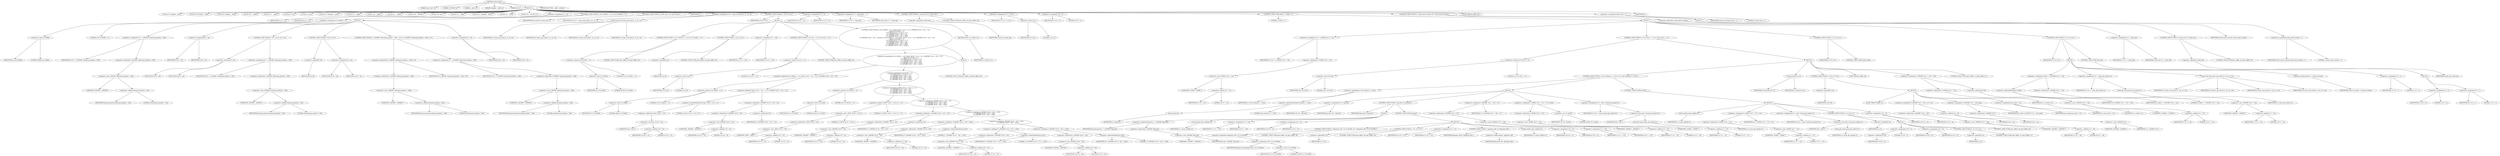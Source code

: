 digraph cache_insert {  
"1000118" [label = "(METHOD,cache_insert)" ]
"1000119" [label = "(PARAM,const char *a1)" ]
"1000120" [label = "(PARAM,_DWORD *a2)" ]
"1000121" [label = "(PARAM,__int64 a3)" ]
"1000122" [label = "(PARAM,unsigned __int64 a4)" ]
"1000123" [label = "(PARAM,int a5)" ]
"1000124" [label = "(BLOCK,,)" ]
"1000125" [label = "(LOCAL,v5: unsigned __int16)" ]
"1000126" [label = "(LOCAL,v8: unsigned __int64)" ]
"1000127" [label = "(LOCAL,v9: unsigned __int64)" ]
"1000128" [label = "(LOCAL,v10: __int64)" ]
"1000129" [label = "(LOCAL,v11: __int64)" ]
"1000130" [label = "(LOCAL,v12: int)" ]
"1000131" [label = "(LOCAL,v13: int)" ]
"1000132" [label = "(LOCAL,v14: unsigned __int16)" ]
"1000133" [label = "(LOCAL,v15: __int64)" ]
"1000134" [label = "(LOCAL,v16: __int64)" ]
"1000135" [label = "(LOCAL,v17: __int64)" ]
"1000136" [label = "(LOCAL,v18: _OWORD *)" ]
"1000137" [label = "(LOCAL,v19: char *)" ]
"1000138" [label = "(LOCAL,v21: __int64)" ]
"1000139" [label = "(LOCAL,v22: unsigned __int16)" ]
"1000140" [label = "(LOCAL,v23: __int64)" ]
"1000141" [label = "(LOCAL,v24: __int128 [ 4 ])" ]
"1000142" [label = "(<operator>.assignment,v5 = a5)" ]
"1000143" [label = "(IDENTIFIER,v5,v5 = a5)" ]
"1000144" [label = "(IDENTIFIER,a5,v5 = a5)" ]
"1000145" [label = "(CONTROL_STRUCTURE,if ( (a5 & 0x980) != 0 ),if ( (a5 & 0x980) != 0 ))" ]
"1000146" [label = "(<operator>.notEquals,(a5 & 0x980) != 0)" ]
"1000147" [label = "(<operator>.and,a5 & 0x980)" ]
"1000148" [label = "(IDENTIFIER,a5,a5 & 0x980)" ]
"1000149" [label = "(LITERAL,0x980,a5 & 0x980)" ]
"1000150" [label = "(LITERAL,0,(a5 & 0x980) != 0)" ]
"1000151" [label = "(BLOCK,,)" ]
"1000152" [label = "(<operator>.assignment,v8 = *(_QWORD *)(dnsmasq_daemon + 456))" ]
"1000153" [label = "(IDENTIFIER,v8,v8 = *(_QWORD *)(dnsmasq_daemon + 456))" ]
"1000154" [label = "(<operator>.indirection,*(_QWORD *)(dnsmasq_daemon + 456))" ]
"1000155" [label = "(<operator>.cast,(_QWORD *)(dnsmasq_daemon + 456))" ]
"1000156" [label = "(UNKNOWN,_QWORD *,_QWORD *)" ]
"1000157" [label = "(<operator>.addition,dnsmasq_daemon + 456)" ]
"1000158" [label = "(IDENTIFIER,dnsmasq_daemon,dnsmasq_daemon + 456)" ]
"1000159" [label = "(LITERAL,456,dnsmasq_daemon + 456)" ]
"1000160" [label = "(<operator>.assignment,v9 = a4)" ]
"1000161" [label = "(IDENTIFIER,v9,v9 = a4)" ]
"1000162" [label = "(IDENTIFIER,a4,v9 = a4)" ]
"1000163" [label = "(CONTROL_STRUCTURE,if ( v8 < a4 ),if ( v8 < a4 ))" ]
"1000164" [label = "(<operator>.lessThan,v8 < a4)" ]
"1000165" [label = "(IDENTIFIER,v8,v8 < a4)" ]
"1000166" [label = "(IDENTIFIER,a4,v8 < a4)" ]
"1000167" [label = "(<operator>.assignment,v9 = *(_QWORD *)(dnsmasq_daemon + 456))" ]
"1000168" [label = "(IDENTIFIER,v9,v9 = *(_QWORD *)(dnsmasq_daemon + 456))" ]
"1000169" [label = "(<operator>.indirection,*(_QWORD *)(dnsmasq_daemon + 456))" ]
"1000170" [label = "(<operator>.cast,(_QWORD *)(dnsmasq_daemon + 456))" ]
"1000171" [label = "(UNKNOWN,_QWORD *,_QWORD *)" ]
"1000172" [label = "(<operator>.addition,dnsmasq_daemon + 456)" ]
"1000173" [label = "(IDENTIFIER,dnsmasq_daemon,dnsmasq_daemon + 456)" ]
"1000174" [label = "(LITERAL,456,dnsmasq_daemon + 456)" ]
"1000175" [label = "(CONTROL_STRUCTURE,if ( !v8 ),if ( !v8 ))" ]
"1000176" [label = "(<operator>.logicalNot,!v8)" ]
"1000177" [label = "(IDENTIFIER,v8,!v8)" ]
"1000178" [label = "(<operator>.assignment,v9 = a4)" ]
"1000179" [label = "(IDENTIFIER,v9,v9 = a4)" ]
"1000180" [label = "(IDENTIFIER,a4,v9 = a4)" ]
"1000181" [label = "(CONTROL_STRUCTURE,if ( *(_QWORD *)(dnsmasq_daemon + 448) > v9 ),if ( *(_QWORD *)(dnsmasq_daemon + 448) > v9 ))" ]
"1000182" [label = "(<operator>.greaterThan,*(_QWORD *)(dnsmasq_daemon + 448) > v9)" ]
"1000183" [label = "(<operator>.indirection,*(_QWORD *)(dnsmasq_daemon + 448))" ]
"1000184" [label = "(<operator>.cast,(_QWORD *)(dnsmasq_daemon + 448))" ]
"1000185" [label = "(UNKNOWN,_QWORD *,_QWORD *)" ]
"1000186" [label = "(<operator>.addition,dnsmasq_daemon + 448)" ]
"1000187" [label = "(IDENTIFIER,dnsmasq_daemon,dnsmasq_daemon + 448)" ]
"1000188" [label = "(LITERAL,448,dnsmasq_daemon + 448)" ]
"1000189" [label = "(IDENTIFIER,v9,*(_QWORD *)(dnsmasq_daemon + 448) > v9)" ]
"1000190" [label = "(<operator>.assignment,v9 = *(_QWORD *)(dnsmasq_daemon + 448))" ]
"1000191" [label = "(IDENTIFIER,v9,v9 = *(_QWORD *)(dnsmasq_daemon + 448))" ]
"1000192" [label = "(<operator>.indirection,*(_QWORD *)(dnsmasq_daemon + 448))" ]
"1000193" [label = "(<operator>.cast,(_QWORD *)(dnsmasq_daemon + 448))" ]
"1000194" [label = "(UNKNOWN,_QWORD *,_QWORD *)" ]
"1000195" [label = "(<operator>.addition,dnsmasq_daemon + 448)" ]
"1000196" [label = "(IDENTIFIER,dnsmasq_daemon,dnsmasq_daemon + 448)" ]
"1000197" [label = "(LITERAL,448,dnsmasq_daemon + 448)" ]
"1000198" [label = "(<operator>.assignment,a4 = v9)" ]
"1000199" [label = "(IDENTIFIER,a4,a4 = v9)" ]
"1000200" [label = "(IDENTIFIER,v9,a4 = v9)" ]
"1000201" [label = "(CONTROL_STRUCTURE,if ( insert_error ),if ( insert_error ))" ]
"1000202" [label = "(IDENTIFIER,insert_error,if ( insert_error ))" ]
"1000203" [label = "(IDENTIFIER,L,)" ]
"1000204" [label = "(<operator>.assignment,v10 = cache_scan_free(a1, a2, a3, v5))" ]
"1000205" [label = "(IDENTIFIER,v10,v10 = cache_scan_free(a1, a2, a3, v5))" ]
"1000206" [label = "(cache_scan_free,cache_scan_free(a1, a2, a3, v5))" ]
"1000207" [label = "(IDENTIFIER,a1,cache_scan_free(a1, a2, a3, v5))" ]
"1000208" [label = "(IDENTIFIER,a2,cache_scan_free(a1, a2, a3, v5))" ]
"1000209" [label = "(IDENTIFIER,a3,cache_scan_free(a1, a2, a3, v5))" ]
"1000210" [label = "(IDENTIFIER,v5,cache_scan_free(a1, a2, a3, v5))" ]
"1000211" [label = "(CONTROL_STRUCTURE,if ( v10 ),if ( v10 ))" ]
"1000212" [label = "(IDENTIFIER,v10,if ( v10 ))" ]
"1000213" [label = "(BLOCK,,)" ]
"1000214" [label = "(CONTROL_STRUCTURE,if ( (v5 & 0x180) == 0 ),if ( (v5 & 0x180) == 0 ))" ]
"1000215" [label = "(<operator>.equals,(v5 & 0x180) == 0)" ]
"1000216" [label = "(<operator>.and,v5 & 0x180)" ]
"1000217" [label = "(IDENTIFIER,v5,v5 & 0x180)" ]
"1000218" [label = "(LITERAL,0x180,v5 & 0x180)" ]
"1000219" [label = "(LITERAL,0,(v5 & 0x180) == 0)" ]
"1000220" [label = "(CONTROL_STRUCTURE,goto LABEL_40;,goto LABEL_40;)" ]
"1000221" [label = "(CONTROL_STRUCTURE,if ( !a2 ),if ( !a2 ))" ]
"1000222" [label = "(<operator>.logicalNot,!a2)" ]
"1000223" [label = "(IDENTIFIER,a2,!a2)" ]
"1000224" [label = "(CONTROL_STRUCTURE,goto LABEL_40;,goto LABEL_40;)" ]
"1000225" [label = "(<operator>.assignment,v11 = v10)" ]
"1000226" [label = "(IDENTIFIER,v11,v11 = v10)" ]
"1000227" [label = "(IDENTIFIER,v10,v11 = v10)" ]
"1000228" [label = "(CONTROL_STRUCTURE,if ( (v5 & 8) == 0 ),if ( (v5 & 8) == 0 ))" ]
"1000229" [label = "(<operator>.equals,(v5 & 8) == 0)" ]
"1000230" [label = "(<operator>.and,v5 & 8)" ]
"1000231" [label = "(IDENTIFIER,v5,v5 & 8)" ]
"1000232" [label = "(LITERAL,8,v5 & 8)" ]
"1000233" [label = "(LITERAL,0,(v5 & 8) == 0)" ]
"1000234" [label = "(CONTROL_STRUCTURE,goto LABEL_40;,goto LABEL_40;)" ]
"1000235" [label = "(CONTROL_STRUCTURE,if ( ((v5 & 0x80u) == 0 || *(char *)(v10 + 52) >= 0 || *(_DWORD *)(v10 + 24) != *a2)\n      && ((v5 & 0x100) == 0\n       || (*(_BYTE *)(v10 + 53) & 1) == 0\n       || *(_DWORD *)(v10 + 24) != *a2\n       || *(_DWORD *)(v10 + 28) != a2[1]\n       || *(_DWORD *)(v10 + 32) != a2[2]\n       || *(_DWORD *)(v10 + 36) != a2[3]) ),if ( ((v5 & 0x80u) == 0 || *(char *)(v10 + 52) >= 0 || *(_DWORD *)(v10 + 24) != *a2)\n      && ((v5 & 0x100) == 0\n       || (*(_BYTE *)(v10 + 53) & 1) == 0\n       || *(_DWORD *)(v10 + 24) != *a2\n       || *(_DWORD *)(v10 + 28) != a2[1]\n       || *(_DWORD *)(v10 + 32) != a2[2]\n       || *(_DWORD *)(v10 + 36) != a2[3]) ))" ]
"1000236" [label = "(<operator>.logicalAnd,((v5 & 0x80u) == 0 || *(char *)(v10 + 52) >= 0 || *(_DWORD *)(v10 + 24) != *a2)\n      && ((v5 & 0x100) == 0\n       || (*(_BYTE *)(v10 + 53) & 1) == 0\n       || *(_DWORD *)(v10 + 24) != *a2\n       || *(_DWORD *)(v10 + 28) != a2[1]\n       || *(_DWORD *)(v10 + 32) != a2[2]\n       || *(_DWORD *)(v10 + 36) != a2[3]))" ]
"1000237" [label = "(<operator>.logicalOr,(v5 & 0x80u) == 0 || *(char *)(v10 + 52) >= 0 || *(_DWORD *)(v10 + 24) != *a2)" ]
"1000238" [label = "(<operator>.equals,(v5 & 0x80u) == 0)" ]
"1000239" [label = "(<operator>.and,v5 & 0x80u)" ]
"1000240" [label = "(IDENTIFIER,v5,v5 & 0x80u)" ]
"1000241" [label = "(LITERAL,0x80u,v5 & 0x80u)" ]
"1000242" [label = "(LITERAL,0,(v5 & 0x80u) == 0)" ]
"1000243" [label = "(<operator>.logicalOr,*(char *)(v10 + 52) >= 0 || *(_DWORD *)(v10 + 24) != *a2)" ]
"1000244" [label = "(<operator>.greaterEqualsThan,*(char *)(v10 + 52) >= 0)" ]
"1000245" [label = "(<operator>.indirection,*(char *)(v10 + 52))" ]
"1000246" [label = "(<operator>.cast,(char *)(v10 + 52))" ]
"1000247" [label = "(UNKNOWN,char *,char *)" ]
"1000248" [label = "(<operator>.addition,v10 + 52)" ]
"1000249" [label = "(IDENTIFIER,v10,v10 + 52)" ]
"1000250" [label = "(LITERAL,52,v10 + 52)" ]
"1000251" [label = "(LITERAL,0,*(char *)(v10 + 52) >= 0)" ]
"1000252" [label = "(<operator>.notEquals,*(_DWORD *)(v10 + 24) != *a2)" ]
"1000253" [label = "(<operator>.indirection,*(_DWORD *)(v10 + 24))" ]
"1000254" [label = "(<operator>.cast,(_DWORD *)(v10 + 24))" ]
"1000255" [label = "(UNKNOWN,_DWORD *,_DWORD *)" ]
"1000256" [label = "(<operator>.addition,v10 + 24)" ]
"1000257" [label = "(IDENTIFIER,v10,v10 + 24)" ]
"1000258" [label = "(LITERAL,24,v10 + 24)" ]
"1000259" [label = "(<operator>.indirection,*a2)" ]
"1000260" [label = "(IDENTIFIER,a2,*(_DWORD *)(v10 + 24) != *a2)" ]
"1000261" [label = "(<operator>.logicalOr,(v5 & 0x100) == 0\n       || (*(_BYTE *)(v10 + 53) & 1) == 0\n       || *(_DWORD *)(v10 + 24) != *a2\n       || *(_DWORD *)(v10 + 28) != a2[1]\n       || *(_DWORD *)(v10 + 32) != a2[2]\n       || *(_DWORD *)(v10 + 36) != a2[3])" ]
"1000262" [label = "(<operator>.equals,(v5 & 0x100) == 0)" ]
"1000263" [label = "(<operator>.and,v5 & 0x100)" ]
"1000264" [label = "(IDENTIFIER,v5,v5 & 0x100)" ]
"1000265" [label = "(LITERAL,0x100,v5 & 0x100)" ]
"1000266" [label = "(LITERAL,0,(v5 & 0x100) == 0)" ]
"1000267" [label = "(<operator>.logicalOr,(*(_BYTE *)(v10 + 53) & 1) == 0\n       || *(_DWORD *)(v10 + 24) != *a2\n       || *(_DWORD *)(v10 + 28) != a2[1]\n       || *(_DWORD *)(v10 + 32) != a2[2]\n       || *(_DWORD *)(v10 + 36) != a2[3])" ]
"1000268" [label = "(<operator>.equals,(*(_BYTE *)(v10 + 53) & 1) == 0)" ]
"1000269" [label = "(<operator>.and,*(_BYTE *)(v10 + 53) & 1)" ]
"1000270" [label = "(<operator>.indirection,*(_BYTE *)(v10 + 53))" ]
"1000271" [label = "(<operator>.cast,(_BYTE *)(v10 + 53))" ]
"1000272" [label = "(UNKNOWN,_BYTE *,_BYTE *)" ]
"1000273" [label = "(<operator>.addition,v10 + 53)" ]
"1000274" [label = "(IDENTIFIER,v10,v10 + 53)" ]
"1000275" [label = "(LITERAL,53,v10 + 53)" ]
"1000276" [label = "(LITERAL,1,*(_BYTE *)(v10 + 53) & 1)" ]
"1000277" [label = "(LITERAL,0,(*(_BYTE *)(v10 + 53) & 1) == 0)" ]
"1000278" [label = "(<operator>.logicalOr,*(_DWORD *)(v10 + 24) != *a2\n       || *(_DWORD *)(v10 + 28) != a2[1]\n       || *(_DWORD *)(v10 + 32) != a2[2]\n       || *(_DWORD *)(v10 + 36) != a2[3])" ]
"1000279" [label = "(<operator>.notEquals,*(_DWORD *)(v10 + 24) != *a2)" ]
"1000280" [label = "(<operator>.indirection,*(_DWORD *)(v10 + 24))" ]
"1000281" [label = "(<operator>.cast,(_DWORD *)(v10 + 24))" ]
"1000282" [label = "(UNKNOWN,_DWORD *,_DWORD *)" ]
"1000283" [label = "(<operator>.addition,v10 + 24)" ]
"1000284" [label = "(IDENTIFIER,v10,v10 + 24)" ]
"1000285" [label = "(LITERAL,24,v10 + 24)" ]
"1000286" [label = "(<operator>.indirection,*a2)" ]
"1000287" [label = "(IDENTIFIER,a2,*(_DWORD *)(v10 + 24) != *a2)" ]
"1000288" [label = "(<operator>.logicalOr,*(_DWORD *)(v10 + 28) != a2[1]\n       || *(_DWORD *)(v10 + 32) != a2[2]\n       || *(_DWORD *)(v10 + 36) != a2[3])" ]
"1000289" [label = "(<operator>.notEquals,*(_DWORD *)(v10 + 28) != a2[1])" ]
"1000290" [label = "(<operator>.indirection,*(_DWORD *)(v10 + 28))" ]
"1000291" [label = "(<operator>.cast,(_DWORD *)(v10 + 28))" ]
"1000292" [label = "(UNKNOWN,_DWORD *,_DWORD *)" ]
"1000293" [label = "(<operator>.addition,v10 + 28)" ]
"1000294" [label = "(IDENTIFIER,v10,v10 + 28)" ]
"1000295" [label = "(LITERAL,28,v10 + 28)" ]
"1000296" [label = "(<operator>.indirectIndexAccess,a2[1])" ]
"1000297" [label = "(IDENTIFIER,a2,*(_DWORD *)(v10 + 28) != a2[1])" ]
"1000298" [label = "(LITERAL,1,*(_DWORD *)(v10 + 28) != a2[1])" ]
"1000299" [label = "(<operator>.logicalOr,*(_DWORD *)(v10 + 32) != a2[2]\n       || *(_DWORD *)(v10 + 36) != a2[3])" ]
"1000300" [label = "(<operator>.notEquals,*(_DWORD *)(v10 + 32) != a2[2])" ]
"1000301" [label = "(<operator>.indirection,*(_DWORD *)(v10 + 32))" ]
"1000302" [label = "(<operator>.cast,(_DWORD *)(v10 + 32))" ]
"1000303" [label = "(UNKNOWN,_DWORD *,_DWORD *)" ]
"1000304" [label = "(<operator>.addition,v10 + 32)" ]
"1000305" [label = "(IDENTIFIER,v10,v10 + 32)" ]
"1000306" [label = "(LITERAL,32,v10 + 32)" ]
"1000307" [label = "(<operator>.indirectIndexAccess,a2[2])" ]
"1000308" [label = "(IDENTIFIER,a2,*(_DWORD *)(v10 + 32) != a2[2])" ]
"1000309" [label = "(LITERAL,2,*(_DWORD *)(v10 + 32) != a2[2])" ]
"1000310" [label = "(<operator>.notEquals,*(_DWORD *)(v10 + 36) != a2[3])" ]
"1000311" [label = "(<operator>.indirection,*(_DWORD *)(v10 + 36))" ]
"1000312" [label = "(<operator>.cast,(_DWORD *)(v10 + 36))" ]
"1000313" [label = "(UNKNOWN,_DWORD *,_DWORD *)" ]
"1000314" [label = "(<operator>.addition,v10 + 36)" ]
"1000315" [label = "(IDENTIFIER,v10,v10 + 36)" ]
"1000316" [label = "(LITERAL,36,v10 + 36)" ]
"1000317" [label = "(<operator>.indirectIndexAccess,a2[3])" ]
"1000318" [label = "(IDENTIFIER,a2,*(_DWORD *)(v10 + 36) != a2[3])" ]
"1000319" [label = "(LITERAL,3,*(_DWORD *)(v10 + 36) != a2[3])" ]
"1000320" [label = "(BLOCK,,)" ]
"1000321" [label = "(CONTROL_STRUCTURE,goto LABEL_40;,goto LABEL_40;)" ]
"1000322" [label = "(RETURN,return v11;,return v11;)" ]
"1000323" [label = "(IDENTIFIER,v11,return v11;)" ]
"1000324" [label = "(<operator>.assignment,v22 = v5)" ]
"1000325" [label = "(IDENTIFIER,v22,v22 = v5)" ]
"1000326" [label = "(IDENTIFIER,v5,v22 = v5)" ]
"1000327" [label = "(<operator>.assignment,v11 = cache_tail)" ]
"1000328" [label = "(IDENTIFIER,v11,v11 = cache_tail)" ]
"1000329" [label = "(IDENTIFIER,cache_tail,v11 = cache_tail)" ]
"1000330" [label = "(CONTROL_STRUCTURE,if ( !cache_tail ),if ( !cache_tail ))" ]
"1000331" [label = "(<operator>.logicalNot,!cache_tail)" ]
"1000332" [label = "(IDENTIFIER,cache_tail,!cache_tail)" ]
"1000333" [label = "(CONTROL_STRUCTURE,goto LABEL_40;,goto LABEL_40;)" ]
"1000334" [label = "(<operator>.assignment,v12 = v5 & 4)" ]
"1000335" [label = "(IDENTIFIER,v12,v12 = v5 & 4)" ]
"1000336" [label = "(<operator>.and,v5 & 4)" ]
"1000337" [label = "(IDENTIFIER,v5,v5 & 4)" ]
"1000338" [label = "(LITERAL,4,v5 & 4)" ]
"1000339" [label = "(<operator>.assignment,v13 = 0)" ]
"1000340" [label = "(IDENTIFIER,v13,v13 = 0)" ]
"1000341" [label = "(LITERAL,0,v13 = 0)" ]
"1000342" [label = "(CONTROL_STRUCTURE,while ( 1 ),while ( 1 ))" ]
"1000343" [label = "(LITERAL,1,while ( 1 ))" ]
"1000344" [label = "(BLOCK,,)" ]
"1000345" [label = "(<operator>.assignment,v14 = *(_WORD *)(v11 + 52))" ]
"1000346" [label = "(IDENTIFIER,v14,v14 = *(_WORD *)(v11 + 52))" ]
"1000347" [label = "(<operator>.indirection,*(_WORD *)(v11 + 52))" ]
"1000348" [label = "(<operator>.cast,(_WORD *)(v11 + 52))" ]
"1000349" [label = "(UNKNOWN,_WORD *,_WORD *)" ]
"1000350" [label = "(<operator>.addition,v11 + 52)" ]
"1000351" [label = "(IDENTIFIER,v11,v11 + 52)" ]
"1000352" [label = "(LITERAL,52,v11 + 52)" ]
"1000353" [label = "(CONTROL_STRUCTURE,if ( (v14 & 0xC) == 0 ),if ( (v14 & 0xC) == 0 ))" ]
"1000354" [label = "(<operator>.equals,(v14 & 0xC) == 0)" ]
"1000355" [label = "(<operator>.and,v14 & 0xC)" ]
"1000356" [label = "(IDENTIFIER,v14,v14 & 0xC)" ]
"1000357" [label = "(LITERAL,0xC,v14 & 0xC)" ]
"1000358" [label = "(LITERAL,0,(v14 & 0xC) == 0)" ]
"1000359" [label = "(BLOCK,,)" ]
"1000360" [label = "(CONTROL_STRUCTURE,if ( a1 && strlen(a1) >= 0x32 ),if ( a1 && strlen(a1) >= 0x32 ))" ]
"1000361" [label = "(<operator>.logicalAnd,a1 && strlen(a1) >= 0x32)" ]
"1000362" [label = "(IDENTIFIER,a1,a1 && strlen(a1) >= 0x32)" ]
"1000363" [label = "(<operator>.greaterEqualsThan,strlen(a1) >= 0x32)" ]
"1000364" [label = "(strlen,strlen(a1))" ]
"1000365" [label = "(IDENTIFIER,a1,strlen(a1))" ]
"1000366" [label = "(LITERAL,0x32,strlen(a1) >= 0x32)" ]
"1000367" [label = "(BLOCK,,)" ]
"1000368" [label = "(<operator>.assignment,v16 = big_free)" ]
"1000369" [label = "(IDENTIFIER,v16,v16 = big_free)" ]
"1000370" [label = "(IDENTIFIER,big_free,v16 = big_free)" ]
"1000371" [label = "(CONTROL_STRUCTURE,if ( big_free ),if ( big_free ))" ]
"1000372" [label = "(IDENTIFIER,big_free,if ( big_free ))" ]
"1000373" [label = "(BLOCK,,)" ]
"1000374" [label = "(<operator>.assignment,big_free = *(_QWORD *)big_free)" ]
"1000375" [label = "(IDENTIFIER,big_free,big_free = *(_QWORD *)big_free)" ]
"1000376" [label = "(<operator>.indirection,*(_QWORD *)big_free)" ]
"1000377" [label = "(<operator>.cast,(_QWORD *)big_free)" ]
"1000378" [label = "(UNKNOWN,_QWORD *,_QWORD *)" ]
"1000379" [label = "(IDENTIFIER,big_free,(_QWORD *)big_free)" ]
"1000380" [label = "(cache_unlink,cache_unlink(v11))" ]
"1000381" [label = "(IDENTIFIER,v11,cache_unlink(v11))" ]
"1000382" [label = "(<operator>.assignment,v17 = v16)" ]
"1000383" [label = "(IDENTIFIER,v17,v17 = v16)" ]
"1000384" [label = "(IDENTIFIER,v16,v17 = v16)" ]
"1000385" [label = "(<operator>.assignment,v18 = a2)" ]
"1000386" [label = "(IDENTIFIER,v18,v18 = a2)" ]
"1000387" [label = "(IDENTIFIER,a2,v18 = a2)" ]
"1000388" [label = "(CONTROL_STRUCTURE,else,else)" ]
"1000389" [label = "(BLOCK,,)" ]
"1000390" [label = "(CONTROL_STRUCTURE,if ( !(bignames_left | v22 & 0x5000) ),if ( !(bignames_left | v22 & 0x5000) ))" ]
"1000391" [label = "(<operator>.logicalNot,!(bignames_left | v22 & 0x5000))" ]
"1000392" [label = "(<operator>.or,bignames_left | v22 & 0x5000)" ]
"1000393" [label = "(IDENTIFIER,bignames_left,bignames_left | v22 & 0x5000)" ]
"1000394" [label = "(<operator>.and,v22 & 0x5000)" ]
"1000395" [label = "(IDENTIFIER,v22,v22 & 0x5000)" ]
"1000396" [label = "(LITERAL,0x5000,v22 & 0x5000)" ]
"1000397" [label = "(CONTROL_STRUCTURE,goto LABEL_40;,goto LABEL_40;)" ]
"1000398" [label = "(CONTROL_STRUCTURE,if ( !v21 ),if ( !v21 ))" ]
"1000399" [label = "(<operator>.logicalNot,!v21)" ]
"1000400" [label = "(IDENTIFIER,v21,!v21)" ]
"1000401" [label = "(CONTROL_STRUCTURE,goto LABEL_40;,goto LABEL_40;)" ]
"1000402" [label = "(<operator>.assignment,v23 = v21)" ]
"1000403" [label = "(IDENTIFIER,v23,v23 = v21)" ]
"1000404" [label = "(IDENTIFIER,v21,v23 = v21)" ]
"1000405" [label = "(CONTROL_STRUCTURE,if ( bignames_left ),if ( bignames_left ))" ]
"1000406" [label = "(IDENTIFIER,bignames_left,if ( bignames_left ))" ]
"1000407" [label = "(<operator>.preDecrement,--bignames_left)" ]
"1000408" [label = "(IDENTIFIER,bignames_left,--bignames_left)" ]
"1000409" [label = "(cache_unlink,cache_unlink(v11))" ]
"1000410" [label = "(IDENTIFIER,v11,cache_unlink(v11))" ]
"1000411" [label = "(<operator>.assignment,v18 = a2)" ]
"1000412" [label = "(IDENTIFIER,v18,v18 = a2)" ]
"1000413" [label = "(IDENTIFIER,a2,v18 = a2)" ]
"1000414" [label = "(<operator>.assignment,v17 = v23)" ]
"1000415" [label = "(IDENTIFIER,v17,v17 = v23)" ]
"1000416" [label = "(IDENTIFIER,v23,v17 = v23)" ]
"1000417" [label = "(<operator>.assignment,*(_QWORD *)(v11 + 56) = v17)" ]
"1000418" [label = "(<operator>.indirection,*(_QWORD *)(v11 + 56))" ]
"1000419" [label = "(<operator>.cast,(_QWORD *)(v11 + 56))" ]
"1000420" [label = "(UNKNOWN,_QWORD *,_QWORD *)" ]
"1000421" [label = "(<operator>.addition,v11 + 56)" ]
"1000422" [label = "(IDENTIFIER,v11,v11 + 56)" ]
"1000423" [label = "(LITERAL,56,v11 + 56)" ]
"1000424" [label = "(IDENTIFIER,v17,*(_QWORD *)(v11 + 56) = v17)" ]
"1000425" [label = "(<operator>.assignment,*(_WORD *)(v11 + 52) = v22 | 0x200)" ]
"1000426" [label = "(<operator>.indirection,*(_WORD *)(v11 + 52))" ]
"1000427" [label = "(<operator>.cast,(_WORD *)(v11 + 52))" ]
"1000428" [label = "(UNKNOWN,_WORD *,_WORD *)" ]
"1000429" [label = "(<operator>.addition,v11 + 52)" ]
"1000430" [label = "(IDENTIFIER,v11,v11 + 52)" ]
"1000431" [label = "(LITERAL,52,v11 + 52)" ]
"1000432" [label = "(<operator>.or,v22 | 0x200)" ]
"1000433" [label = "(IDENTIFIER,v22,v22 | 0x200)" ]
"1000434" [label = "(LITERAL,0x200,v22 | 0x200)" ]
"1000435" [label = "(<operator>.assignment,v19 = (char *)cache_get_name(v11))" ]
"1000436" [label = "(IDENTIFIER,v19,v19 = (char *)cache_get_name(v11))" ]
"1000437" [label = "(<operator>.cast,(char *)cache_get_name(v11))" ]
"1000438" [label = "(UNKNOWN,char *,char *)" ]
"1000439" [label = "(cache_get_name,cache_get_name(v11))" ]
"1000440" [label = "(IDENTIFIER,v11,cache_get_name(v11))" ]
"1000441" [label = "(CONTROL_STRUCTURE,else,else)" ]
"1000442" [label = "(BLOCK,,)" ]
"1000443" [label = "(cache_unlink,cache_unlink(v11))" ]
"1000444" [label = "(IDENTIFIER,v11,cache_unlink(v11))" ]
"1000445" [label = "(<operator>.assignment,*(_WORD *)(v11 + 52) = v22)" ]
"1000446" [label = "(<operator>.indirection,*(_WORD *)(v11 + 52))" ]
"1000447" [label = "(<operator>.cast,(_WORD *)(v11 + 52))" ]
"1000448" [label = "(UNKNOWN,_WORD *,_WORD *)" ]
"1000449" [label = "(<operator>.addition,v11 + 52)" ]
"1000450" [label = "(IDENTIFIER,v11,v11 + 52)" ]
"1000451" [label = "(LITERAL,52,v11 + 52)" ]
"1000452" [label = "(IDENTIFIER,v22,*(_WORD *)(v11 + 52) = v22)" ]
"1000453" [label = "(<operator>.assignment,v19 = (char *)cache_get_name(v11))" ]
"1000454" [label = "(IDENTIFIER,v19,v19 = (char *)cache_get_name(v11))" ]
"1000455" [label = "(<operator>.cast,(char *)cache_get_name(v11))" ]
"1000456" [label = "(UNKNOWN,char *,char *)" ]
"1000457" [label = "(cache_get_name,cache_get_name(v11))" ]
"1000458" [label = "(IDENTIFIER,v11,cache_get_name(v11))" ]
"1000459" [label = "(CONTROL_STRUCTURE,if ( !a1 ),if ( !a1 ))" ]
"1000460" [label = "(<operator>.logicalNot,!a1)" ]
"1000461" [label = "(IDENTIFIER,a1,!a1)" ]
"1000462" [label = "(BLOCK,,)" ]
"1000463" [label = "(<operator>.assignment,*v19 = 0)" ]
"1000464" [label = "(<operator>.indirection,*v19)" ]
"1000465" [label = "(IDENTIFIER,v19,*v19 = 0)" ]
"1000466" [label = "(LITERAL,0,*v19 = 0)" ]
"1000467" [label = "(<operator>.assignment,v18 = a2)" ]
"1000468" [label = "(IDENTIFIER,v18,v18 = a2)" ]
"1000469" [label = "(IDENTIFIER,a2,v18 = a2)" ]
"1000470" [label = "(CONTROL_STRUCTURE,if ( !a2 ),if ( !a2 ))" ]
"1000471" [label = "(<operator>.logicalNot,!a2)" ]
"1000472" [label = "(IDENTIFIER,a2,!a2)" ]
"1000473" [label = "(CONTROL_STRUCTURE,goto LABEL_47;,goto LABEL_47;)" ]
"1000474" [label = "(CONTROL_STRUCTURE,goto LABEL_46;,goto LABEL_46;)" ]
"1000475" [label = "(<operator>.assignment,v18 = a2)" ]
"1000476" [label = "(IDENTIFIER,v18,v18 = a2)" ]
"1000477" [label = "(IDENTIFIER,a2,v18 = a2)" ]
"1000478" [label = "(strcpy,strcpy(v19, a1))" ]
"1000479" [label = "(IDENTIFIER,v19,strcpy(v19, a1))" ]
"1000480" [label = "(IDENTIFIER,a1,strcpy(v19, a1))" ]
"1000481" [label = "(CONTROL_STRUCTURE,if ( !v18 ),if ( !v18 ))" ]
"1000482" [label = "(<operator>.logicalNot,!v18)" ]
"1000483" [label = "(IDENTIFIER,v18,!v18)" ]
"1000484" [label = "(BLOCK,,)" ]
"1000485" [label = "(JUMP_TARGET,LABEL_47)" ]
"1000486" [label = "(<operator>.assignment,*(_QWORD *)(v11 + 40) = a3 + a4)" ]
"1000487" [label = "(<operator>.indirection,*(_QWORD *)(v11 + 40))" ]
"1000488" [label = "(<operator>.cast,(_QWORD *)(v11 + 40))" ]
"1000489" [label = "(UNKNOWN,_QWORD *,_QWORD *)" ]
"1000490" [label = "(<operator>.addition,v11 + 40)" ]
"1000491" [label = "(IDENTIFIER,v11,v11 + 40)" ]
"1000492" [label = "(LITERAL,40,v11 + 40)" ]
"1000493" [label = "(<operator>.addition,a3 + a4)" ]
"1000494" [label = "(IDENTIFIER,a3,a3 + a4)" ]
"1000495" [label = "(IDENTIFIER,a4,a3 + a4)" ]
"1000496" [label = "(<operator>.assignment,*(_QWORD *)v11 = new_chain)" ]
"1000497" [label = "(<operator>.indirection,*(_QWORD *)v11)" ]
"1000498" [label = "(<operator>.cast,(_QWORD *)v11)" ]
"1000499" [label = "(UNKNOWN,_QWORD *,_QWORD *)" ]
"1000500" [label = "(IDENTIFIER,v11,(_QWORD *)v11)" ]
"1000501" [label = "(IDENTIFIER,new_chain,*(_QWORD *)v11 = new_chain)" ]
"1000502" [label = "(<operator>.assignment,new_chain = v11)" ]
"1000503" [label = "(IDENTIFIER,new_chain,new_chain = v11)" ]
"1000504" [label = "(IDENTIFIER,v11,new_chain = v11)" ]
"1000505" [label = "(RETURN,return v11;,return v11;)" ]
"1000506" [label = "(IDENTIFIER,v11,return v11;)" ]
"1000507" [label = "(JUMP_TARGET,LABEL_46)" ]
"1000508" [label = "(<operator>.assignment,*(_OWORD *)(v11 + 24) = *v18)" ]
"1000509" [label = "(<operator>.indirection,*(_OWORD *)(v11 + 24))" ]
"1000510" [label = "(<operator>.cast,(_OWORD *)(v11 + 24))" ]
"1000511" [label = "(UNKNOWN,_OWORD *,_OWORD *)" ]
"1000512" [label = "(<operator>.addition,v11 + 24)" ]
"1000513" [label = "(IDENTIFIER,v11,v11 + 24)" ]
"1000514" [label = "(LITERAL,24,v11 + 24)" ]
"1000515" [label = "(<operator>.indirection,*v18)" ]
"1000516" [label = "(IDENTIFIER,v18,*(_OWORD *)(v11 + 24) = *v18)" ]
"1000517" [label = "(CONTROL_STRUCTURE,goto LABEL_47;,goto LABEL_47;)" ]
"1000518" [label = "(CONTROL_STRUCTURE,if ( v13 ),if ( v13 ))" ]
"1000519" [label = "(IDENTIFIER,v13,if ( v13 ))" ]
"1000520" [label = "(CONTROL_STRUCTURE,break;,break;)" ]
"1000521" [label = "(CONTROL_STRUCTURE,if ( v12 ),if ( v12 ))" ]
"1000522" [label = "(IDENTIFIER,v12,if ( v12 ))" ]
"1000523" [label = "(BLOCK,,)" ]
"1000524" [label = "(<operator>.assignment,v24[0] = *(_OWORD *)(v11 + 24))" ]
"1000525" [label = "(<operator>.indirectIndexAccess,v24[0])" ]
"1000526" [label = "(IDENTIFIER,v24,v24[0] = *(_OWORD *)(v11 + 24))" ]
"1000527" [label = "(LITERAL,0,v24[0] = *(_OWORD *)(v11 + 24))" ]
"1000528" [label = "(<operator>.indirection,*(_OWORD *)(v11 + 24))" ]
"1000529" [label = "(<operator>.cast,(_OWORD *)(v11 + 24))" ]
"1000530" [label = "(UNKNOWN,_OWORD *,_OWORD *)" ]
"1000531" [label = "(<operator>.addition,v11 + 24)" ]
"1000532" [label = "(IDENTIFIER,v11,v11 + 24)" ]
"1000533" [label = "(LITERAL,24,v11 + 24)" ]
"1000534" [label = "(<operator>.assignment,v15 = cache_get_name(v11))" ]
"1000535" [label = "(IDENTIFIER,v15,v15 = cache_get_name(v11))" ]
"1000536" [label = "(cache_get_name,cache_get_name(v11))" ]
"1000537" [label = "(IDENTIFIER,v11,cache_get_name(v11))" ]
"1000538" [label = "(cache_scan_free,cache_scan_free(v15, v24, a3, v14))" ]
"1000539" [label = "(IDENTIFIER,v15,cache_scan_free(v15, v24, a3, v14))" ]
"1000540" [label = "(IDENTIFIER,v24,cache_scan_free(v15, v24, a3, v14))" ]
"1000541" [label = "(IDENTIFIER,a3,cache_scan_free(v15, v24, a3, v14))" ]
"1000542" [label = "(IDENTIFIER,v14,cache_scan_free(v15, v24, a3, v14))" ]
"1000543" [label = "(<operator>.preIncrement,++cache_live_freed)" ]
"1000544" [label = "(IDENTIFIER,cache_live_freed,++cache_live_freed)" ]
"1000545" [label = "(<operator>.assignment,v13 = 1)" ]
"1000546" [label = "(IDENTIFIER,v13,v13 = 1)" ]
"1000547" [label = "(LITERAL,1,v13 = 1)" ]
"1000548" [label = "(CONTROL_STRUCTURE,else,else)" ]
"1000549" [label = "(BLOCK,,)" ]
"1000550" [label = "(<operator>.assignment,v13 = 0)" ]
"1000551" [label = "(IDENTIFIER,v13,v13 = 0)" ]
"1000552" [label = "(LITERAL,0,v13 = 0)" ]
"1000553" [label = "(<operator>.assignment,v12 = 1)" ]
"1000554" [label = "(IDENTIFIER,v12,v12 = 1)" ]
"1000555" [label = "(LITERAL,1,v12 = 1)" ]
"1000556" [label = "(<operator>.assignment,v11 = cache_tail)" ]
"1000557" [label = "(IDENTIFIER,v11,v11 = cache_tail)" ]
"1000558" [label = "(IDENTIFIER,cache_tail,v11 = cache_tail)" ]
"1000559" [label = "(CONTROL_STRUCTURE,if ( !cache_tail ),if ( !cache_tail ))" ]
"1000560" [label = "(<operator>.logicalNot,!cache_tail)" ]
"1000561" [label = "(IDENTIFIER,cache_tail,!cache_tail)" ]
"1000562" [label = "(CONTROL_STRUCTURE,goto LABEL_40;,goto LABEL_40;)" ]
"1000563" [label = "(CONTROL_STRUCTURE,if ( !cache_insert_warned ),if ( !cache_insert_warned ))" ]
"1000564" [label = "(<operator>.logicalNot,!cache_insert_warned)" ]
"1000565" [label = "(IDENTIFIER,cache_insert_warned,!cache_insert_warned)" ]
"1000566" [label = "(BLOCK,,)" ]
"1000567" [label = "(<operator>.assignment,cache_insert_warned = 1)" ]
"1000568" [label = "(IDENTIFIER,cache_insert_warned,cache_insert_warned = 1)" ]
"1000569" [label = "(LITERAL,1,cache_insert_warned = 1)" ]
"1000570" [label = "(JUMP_TARGET,LABEL_40)" ]
"1000571" [label = "(<operator>.assignment,insert_error = 1)" ]
"1000572" [label = "(IDENTIFIER,insert_error,insert_error = 1)" ]
"1000573" [label = "(LITERAL,1,insert_error = 1)" ]
"1000574" [label = "(IDENTIFIER,L,)" ]
"1000575" [label = "(METHOD_RETURN,__int64 __fastcall)" ]
  "1000118" -> "1000119" 
  "1000118" -> "1000120" 
  "1000118" -> "1000121" 
  "1000118" -> "1000122" 
  "1000118" -> "1000123" 
  "1000118" -> "1000124" 
  "1000118" -> "1000575" 
  "1000124" -> "1000125" 
  "1000124" -> "1000126" 
  "1000124" -> "1000127" 
  "1000124" -> "1000128" 
  "1000124" -> "1000129" 
  "1000124" -> "1000130" 
  "1000124" -> "1000131" 
  "1000124" -> "1000132" 
  "1000124" -> "1000133" 
  "1000124" -> "1000134" 
  "1000124" -> "1000135" 
  "1000124" -> "1000136" 
  "1000124" -> "1000137" 
  "1000124" -> "1000138" 
  "1000124" -> "1000139" 
  "1000124" -> "1000140" 
  "1000124" -> "1000141" 
  "1000124" -> "1000142" 
  "1000124" -> "1000145" 
  "1000124" -> "1000201" 
  "1000124" -> "1000203" 
  "1000124" -> "1000204" 
  "1000124" -> "1000211" 
  "1000124" -> "1000324" 
  "1000124" -> "1000327" 
  "1000124" -> "1000330" 
  "1000124" -> "1000334" 
  "1000124" -> "1000339" 
  "1000124" -> "1000342" 
  "1000124" -> "1000563" 
  "1000124" -> "1000570" 
  "1000124" -> "1000571" 
  "1000124" -> "1000574" 
  "1000142" -> "1000143" 
  "1000142" -> "1000144" 
  "1000145" -> "1000146" 
  "1000145" -> "1000151" 
  "1000146" -> "1000147" 
  "1000146" -> "1000150" 
  "1000147" -> "1000148" 
  "1000147" -> "1000149" 
  "1000151" -> "1000152" 
  "1000151" -> "1000160" 
  "1000151" -> "1000163" 
  "1000151" -> "1000175" 
  "1000151" -> "1000181" 
  "1000151" -> "1000198" 
  "1000152" -> "1000153" 
  "1000152" -> "1000154" 
  "1000154" -> "1000155" 
  "1000155" -> "1000156" 
  "1000155" -> "1000157" 
  "1000157" -> "1000158" 
  "1000157" -> "1000159" 
  "1000160" -> "1000161" 
  "1000160" -> "1000162" 
  "1000163" -> "1000164" 
  "1000163" -> "1000167" 
  "1000164" -> "1000165" 
  "1000164" -> "1000166" 
  "1000167" -> "1000168" 
  "1000167" -> "1000169" 
  "1000169" -> "1000170" 
  "1000170" -> "1000171" 
  "1000170" -> "1000172" 
  "1000172" -> "1000173" 
  "1000172" -> "1000174" 
  "1000175" -> "1000176" 
  "1000175" -> "1000178" 
  "1000176" -> "1000177" 
  "1000178" -> "1000179" 
  "1000178" -> "1000180" 
  "1000181" -> "1000182" 
  "1000181" -> "1000190" 
  "1000182" -> "1000183" 
  "1000182" -> "1000189" 
  "1000183" -> "1000184" 
  "1000184" -> "1000185" 
  "1000184" -> "1000186" 
  "1000186" -> "1000187" 
  "1000186" -> "1000188" 
  "1000190" -> "1000191" 
  "1000190" -> "1000192" 
  "1000192" -> "1000193" 
  "1000193" -> "1000194" 
  "1000193" -> "1000195" 
  "1000195" -> "1000196" 
  "1000195" -> "1000197" 
  "1000198" -> "1000199" 
  "1000198" -> "1000200" 
  "1000201" -> "1000202" 
  "1000204" -> "1000205" 
  "1000204" -> "1000206" 
  "1000206" -> "1000207" 
  "1000206" -> "1000208" 
  "1000206" -> "1000209" 
  "1000206" -> "1000210" 
  "1000211" -> "1000212" 
  "1000211" -> "1000213" 
  "1000213" -> "1000214" 
  "1000213" -> "1000221" 
  "1000213" -> "1000225" 
  "1000213" -> "1000228" 
  "1000213" -> "1000235" 
  "1000213" -> "1000322" 
  "1000214" -> "1000215" 
  "1000214" -> "1000220" 
  "1000215" -> "1000216" 
  "1000215" -> "1000219" 
  "1000216" -> "1000217" 
  "1000216" -> "1000218" 
  "1000221" -> "1000222" 
  "1000221" -> "1000224" 
  "1000222" -> "1000223" 
  "1000225" -> "1000226" 
  "1000225" -> "1000227" 
  "1000228" -> "1000229" 
  "1000228" -> "1000234" 
  "1000229" -> "1000230" 
  "1000229" -> "1000233" 
  "1000230" -> "1000231" 
  "1000230" -> "1000232" 
  "1000235" -> "1000236" 
  "1000235" -> "1000320" 
  "1000236" -> "1000237" 
  "1000236" -> "1000261" 
  "1000237" -> "1000238" 
  "1000237" -> "1000243" 
  "1000238" -> "1000239" 
  "1000238" -> "1000242" 
  "1000239" -> "1000240" 
  "1000239" -> "1000241" 
  "1000243" -> "1000244" 
  "1000243" -> "1000252" 
  "1000244" -> "1000245" 
  "1000244" -> "1000251" 
  "1000245" -> "1000246" 
  "1000246" -> "1000247" 
  "1000246" -> "1000248" 
  "1000248" -> "1000249" 
  "1000248" -> "1000250" 
  "1000252" -> "1000253" 
  "1000252" -> "1000259" 
  "1000253" -> "1000254" 
  "1000254" -> "1000255" 
  "1000254" -> "1000256" 
  "1000256" -> "1000257" 
  "1000256" -> "1000258" 
  "1000259" -> "1000260" 
  "1000261" -> "1000262" 
  "1000261" -> "1000267" 
  "1000262" -> "1000263" 
  "1000262" -> "1000266" 
  "1000263" -> "1000264" 
  "1000263" -> "1000265" 
  "1000267" -> "1000268" 
  "1000267" -> "1000278" 
  "1000268" -> "1000269" 
  "1000268" -> "1000277" 
  "1000269" -> "1000270" 
  "1000269" -> "1000276" 
  "1000270" -> "1000271" 
  "1000271" -> "1000272" 
  "1000271" -> "1000273" 
  "1000273" -> "1000274" 
  "1000273" -> "1000275" 
  "1000278" -> "1000279" 
  "1000278" -> "1000288" 
  "1000279" -> "1000280" 
  "1000279" -> "1000286" 
  "1000280" -> "1000281" 
  "1000281" -> "1000282" 
  "1000281" -> "1000283" 
  "1000283" -> "1000284" 
  "1000283" -> "1000285" 
  "1000286" -> "1000287" 
  "1000288" -> "1000289" 
  "1000288" -> "1000299" 
  "1000289" -> "1000290" 
  "1000289" -> "1000296" 
  "1000290" -> "1000291" 
  "1000291" -> "1000292" 
  "1000291" -> "1000293" 
  "1000293" -> "1000294" 
  "1000293" -> "1000295" 
  "1000296" -> "1000297" 
  "1000296" -> "1000298" 
  "1000299" -> "1000300" 
  "1000299" -> "1000310" 
  "1000300" -> "1000301" 
  "1000300" -> "1000307" 
  "1000301" -> "1000302" 
  "1000302" -> "1000303" 
  "1000302" -> "1000304" 
  "1000304" -> "1000305" 
  "1000304" -> "1000306" 
  "1000307" -> "1000308" 
  "1000307" -> "1000309" 
  "1000310" -> "1000311" 
  "1000310" -> "1000317" 
  "1000311" -> "1000312" 
  "1000312" -> "1000313" 
  "1000312" -> "1000314" 
  "1000314" -> "1000315" 
  "1000314" -> "1000316" 
  "1000317" -> "1000318" 
  "1000317" -> "1000319" 
  "1000320" -> "1000321" 
  "1000322" -> "1000323" 
  "1000324" -> "1000325" 
  "1000324" -> "1000326" 
  "1000327" -> "1000328" 
  "1000327" -> "1000329" 
  "1000330" -> "1000331" 
  "1000330" -> "1000333" 
  "1000331" -> "1000332" 
  "1000334" -> "1000335" 
  "1000334" -> "1000336" 
  "1000336" -> "1000337" 
  "1000336" -> "1000338" 
  "1000339" -> "1000340" 
  "1000339" -> "1000341" 
  "1000342" -> "1000343" 
  "1000342" -> "1000344" 
  "1000344" -> "1000345" 
  "1000344" -> "1000353" 
  "1000344" -> "1000518" 
  "1000344" -> "1000521" 
  "1000344" -> "1000556" 
  "1000344" -> "1000559" 
  "1000345" -> "1000346" 
  "1000345" -> "1000347" 
  "1000347" -> "1000348" 
  "1000348" -> "1000349" 
  "1000348" -> "1000350" 
  "1000350" -> "1000351" 
  "1000350" -> "1000352" 
  "1000353" -> "1000354" 
  "1000353" -> "1000359" 
  "1000354" -> "1000355" 
  "1000354" -> "1000358" 
  "1000355" -> "1000356" 
  "1000355" -> "1000357" 
  "1000359" -> "1000360" 
  "1000359" -> "1000478" 
  "1000359" -> "1000481" 
  "1000359" -> "1000507" 
  "1000359" -> "1000508" 
  "1000359" -> "1000517" 
  "1000360" -> "1000361" 
  "1000360" -> "1000367" 
  "1000360" -> "1000441" 
  "1000361" -> "1000362" 
  "1000361" -> "1000363" 
  "1000363" -> "1000364" 
  "1000363" -> "1000366" 
  "1000364" -> "1000365" 
  "1000367" -> "1000368" 
  "1000367" -> "1000371" 
  "1000367" -> "1000417" 
  "1000367" -> "1000425" 
  "1000367" -> "1000435" 
  "1000368" -> "1000369" 
  "1000368" -> "1000370" 
  "1000371" -> "1000372" 
  "1000371" -> "1000373" 
  "1000371" -> "1000388" 
  "1000373" -> "1000374" 
  "1000373" -> "1000380" 
  "1000373" -> "1000382" 
  "1000373" -> "1000385" 
  "1000374" -> "1000375" 
  "1000374" -> "1000376" 
  "1000376" -> "1000377" 
  "1000377" -> "1000378" 
  "1000377" -> "1000379" 
  "1000380" -> "1000381" 
  "1000382" -> "1000383" 
  "1000382" -> "1000384" 
  "1000385" -> "1000386" 
  "1000385" -> "1000387" 
  "1000388" -> "1000389" 
  "1000389" -> "1000390" 
  "1000389" -> "1000398" 
  "1000389" -> "1000402" 
  "1000389" -> "1000405" 
  "1000389" -> "1000409" 
  "1000389" -> "1000411" 
  "1000389" -> "1000414" 
  "1000390" -> "1000391" 
  "1000390" -> "1000397" 
  "1000391" -> "1000392" 
  "1000392" -> "1000393" 
  "1000392" -> "1000394" 
  "1000394" -> "1000395" 
  "1000394" -> "1000396" 
  "1000398" -> "1000399" 
  "1000398" -> "1000401" 
  "1000399" -> "1000400" 
  "1000402" -> "1000403" 
  "1000402" -> "1000404" 
  "1000405" -> "1000406" 
  "1000405" -> "1000407" 
  "1000407" -> "1000408" 
  "1000409" -> "1000410" 
  "1000411" -> "1000412" 
  "1000411" -> "1000413" 
  "1000414" -> "1000415" 
  "1000414" -> "1000416" 
  "1000417" -> "1000418" 
  "1000417" -> "1000424" 
  "1000418" -> "1000419" 
  "1000419" -> "1000420" 
  "1000419" -> "1000421" 
  "1000421" -> "1000422" 
  "1000421" -> "1000423" 
  "1000425" -> "1000426" 
  "1000425" -> "1000432" 
  "1000426" -> "1000427" 
  "1000427" -> "1000428" 
  "1000427" -> "1000429" 
  "1000429" -> "1000430" 
  "1000429" -> "1000431" 
  "1000432" -> "1000433" 
  "1000432" -> "1000434" 
  "1000435" -> "1000436" 
  "1000435" -> "1000437" 
  "1000437" -> "1000438" 
  "1000437" -> "1000439" 
  "1000439" -> "1000440" 
  "1000441" -> "1000442" 
  "1000442" -> "1000443" 
  "1000442" -> "1000445" 
  "1000442" -> "1000453" 
  "1000442" -> "1000459" 
  "1000442" -> "1000475" 
  "1000443" -> "1000444" 
  "1000445" -> "1000446" 
  "1000445" -> "1000452" 
  "1000446" -> "1000447" 
  "1000447" -> "1000448" 
  "1000447" -> "1000449" 
  "1000449" -> "1000450" 
  "1000449" -> "1000451" 
  "1000453" -> "1000454" 
  "1000453" -> "1000455" 
  "1000455" -> "1000456" 
  "1000455" -> "1000457" 
  "1000457" -> "1000458" 
  "1000459" -> "1000460" 
  "1000459" -> "1000462" 
  "1000460" -> "1000461" 
  "1000462" -> "1000463" 
  "1000462" -> "1000467" 
  "1000462" -> "1000470" 
  "1000462" -> "1000474" 
  "1000463" -> "1000464" 
  "1000463" -> "1000466" 
  "1000464" -> "1000465" 
  "1000467" -> "1000468" 
  "1000467" -> "1000469" 
  "1000470" -> "1000471" 
  "1000470" -> "1000473" 
  "1000471" -> "1000472" 
  "1000475" -> "1000476" 
  "1000475" -> "1000477" 
  "1000478" -> "1000479" 
  "1000478" -> "1000480" 
  "1000481" -> "1000482" 
  "1000481" -> "1000484" 
  "1000482" -> "1000483" 
  "1000484" -> "1000485" 
  "1000484" -> "1000486" 
  "1000484" -> "1000496" 
  "1000484" -> "1000502" 
  "1000484" -> "1000505" 
  "1000486" -> "1000487" 
  "1000486" -> "1000493" 
  "1000487" -> "1000488" 
  "1000488" -> "1000489" 
  "1000488" -> "1000490" 
  "1000490" -> "1000491" 
  "1000490" -> "1000492" 
  "1000493" -> "1000494" 
  "1000493" -> "1000495" 
  "1000496" -> "1000497" 
  "1000496" -> "1000501" 
  "1000497" -> "1000498" 
  "1000498" -> "1000499" 
  "1000498" -> "1000500" 
  "1000502" -> "1000503" 
  "1000502" -> "1000504" 
  "1000505" -> "1000506" 
  "1000508" -> "1000509" 
  "1000508" -> "1000515" 
  "1000509" -> "1000510" 
  "1000510" -> "1000511" 
  "1000510" -> "1000512" 
  "1000512" -> "1000513" 
  "1000512" -> "1000514" 
  "1000515" -> "1000516" 
  "1000518" -> "1000519" 
  "1000518" -> "1000520" 
  "1000521" -> "1000522" 
  "1000521" -> "1000523" 
  "1000521" -> "1000548" 
  "1000523" -> "1000524" 
  "1000523" -> "1000534" 
  "1000523" -> "1000538" 
  "1000523" -> "1000543" 
  "1000523" -> "1000545" 
  "1000524" -> "1000525" 
  "1000524" -> "1000528" 
  "1000525" -> "1000526" 
  "1000525" -> "1000527" 
  "1000528" -> "1000529" 
  "1000529" -> "1000530" 
  "1000529" -> "1000531" 
  "1000531" -> "1000532" 
  "1000531" -> "1000533" 
  "1000534" -> "1000535" 
  "1000534" -> "1000536" 
  "1000536" -> "1000537" 
  "1000538" -> "1000539" 
  "1000538" -> "1000540" 
  "1000538" -> "1000541" 
  "1000538" -> "1000542" 
  "1000543" -> "1000544" 
  "1000545" -> "1000546" 
  "1000545" -> "1000547" 
  "1000548" -> "1000549" 
  "1000549" -> "1000550" 
  "1000549" -> "1000553" 
  "1000550" -> "1000551" 
  "1000550" -> "1000552" 
  "1000553" -> "1000554" 
  "1000553" -> "1000555" 
  "1000556" -> "1000557" 
  "1000556" -> "1000558" 
  "1000559" -> "1000560" 
  "1000559" -> "1000562" 
  "1000560" -> "1000561" 
  "1000563" -> "1000564" 
  "1000563" -> "1000566" 
  "1000564" -> "1000565" 
  "1000566" -> "1000567" 
  "1000567" -> "1000568" 
  "1000567" -> "1000569" 
  "1000571" -> "1000572" 
  "1000571" -> "1000573" 
}
